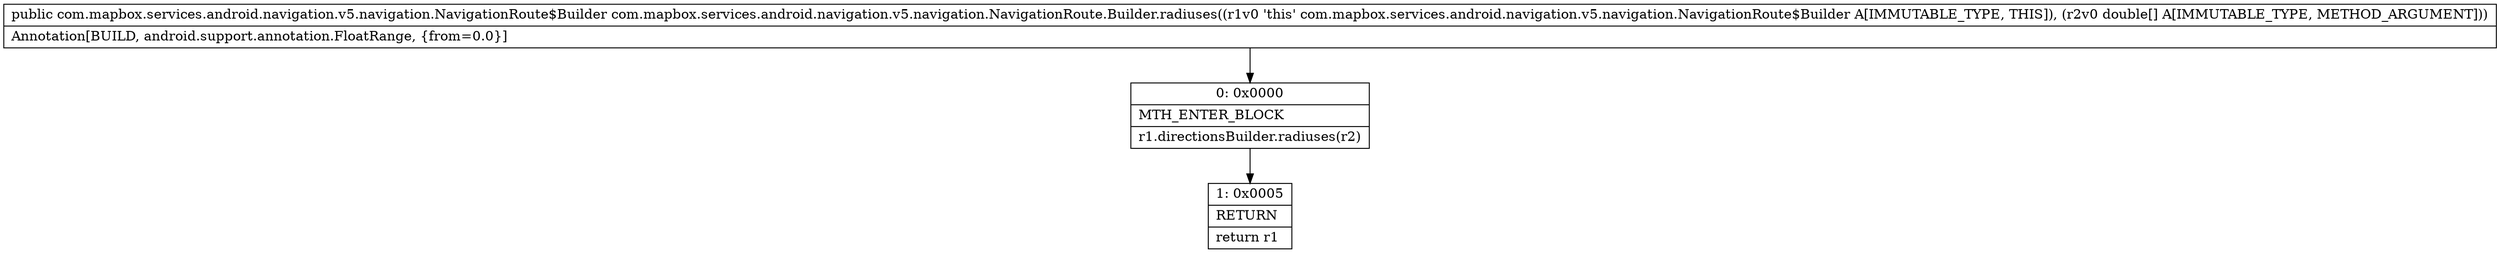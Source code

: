 digraph "CFG forcom.mapbox.services.android.navigation.v5.navigation.NavigationRoute.Builder.radiuses([D)Lcom\/mapbox\/services\/android\/navigation\/v5\/navigation\/NavigationRoute$Builder;" {
Node_0 [shape=record,label="{0\:\ 0x0000|MTH_ENTER_BLOCK\l|r1.directionsBuilder.radiuses(r2)\l}"];
Node_1 [shape=record,label="{1\:\ 0x0005|RETURN\l|return r1\l}"];
MethodNode[shape=record,label="{public com.mapbox.services.android.navigation.v5.navigation.NavigationRoute$Builder com.mapbox.services.android.navigation.v5.navigation.NavigationRoute.Builder.radiuses((r1v0 'this' com.mapbox.services.android.navigation.v5.navigation.NavigationRoute$Builder A[IMMUTABLE_TYPE, THIS]), (r2v0 double[] A[IMMUTABLE_TYPE, METHOD_ARGUMENT]))  | Annotation[BUILD, android.support.annotation.FloatRange, \{from=0.0\}]\l}"];
MethodNode -> Node_0;
Node_0 -> Node_1;
}

